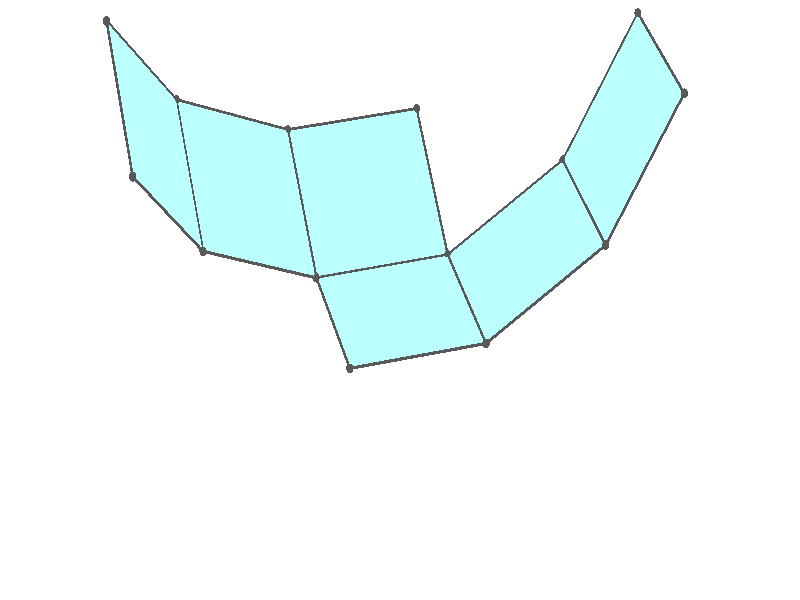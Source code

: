 #version 3.7;
global_settings{assumed_gamma 1.0}
camera{perspective location <18.750000000000000000000000, 10.825317547305481014063844, 12.499999999999996447286321> right <0.133333333333333331482962, -0.230940107675850353485814, -0.000000000000000000000000> up <-0.064951905283832905846353, -0.037499999999999998612221, 0.129903810567665811692706> direction <0.750000000000000111022302, 0.433012701892219298294151, 0.499999999999999944488849> sky <-0.433012701892219298294151, -0.249999999999999944488849, 0.866025403784438707610605> look_at <18.000000000000000000000000, 10.392304845413262270881205, 11.999999999999996447286321>}
light_source{<18.750000000000000000000000, 10.825317547305481014063844, 12.499999999999996447286321> rgb<1.0,1.0,1.0>}
background{rgb<1,1,1>}
union{union{object{union{sphere{<0.000000000000000049995996, 0.816496580927725923437777, -0.074024586397222869038615>,0.029999999999999998889777}sphere{<-0.816496580927725923437777, 0.000000000000000099991992, -0.074024586397222869038615>,0.029999999999999998889777}sphere{<-0.000000000000000149987989, -0.816496580927725923437777, -0.074024586397222869038615>,0.029999999999999998889777}sphere{<0.816496580927725923437777, -0.000000000000000199983985, -0.074024586397222869038615>,0.029999999999999998889777}} pigment{rgb<0.1,0.1,0.1>}}object{union{cylinder{<0.000000000000000049995996, 0.816496580927725923437777, -0.074024586397222869038615>,<-0.816496580927725923437777, 0.000000000000000099991992, -0.074024586397222869038615>,0.010000000000000000208167}cylinder{<-0.816496580927725923437777, 0.000000000000000099991992, -0.074024586397222869038615>,<-0.000000000000000149987989, -0.816496580927725923437777, -0.074024586397222869038615>,0.010000000000000000208167}cylinder{<-0.000000000000000149987989, -0.816496580927725923437777, -0.074024586397222869038615>,<0.816496580927725923437777, -0.000000000000000199983985, -0.074024586397222869038615>,0.010000000000000000208167}cylinder{<0.816496580927725923437777, -0.000000000000000199983985, -0.074024586397222869038615>,<0.000000000000000049995996, 0.816496580927725923437777, -0.074024586397222869038615>,0.010000000000000000208167}} pigment{rgb<0.1,0.1,0.1>}}object{polygon{4.000000000000000000000000,<0.000000000000000049995996, 0.816496580927725923437777, -0.074024586397222869038615>,<-0.816496580927725923437777, 0.000000000000000099991992, -0.074024586397222869038615>,<-0.000000000000000149987989, -0.816496580927725923437777, -0.074024586397222869038615>,<0.816496580927725923437777, -0.000000000000000199983985, -0.074024586397222869038615>} pigment{rgbft<0.5,1.0,1.0,0.1,0.1>}}}union{object{union{sphere{<0.000000000000000000000000, 0.816496580927725812415474, -0.074024586397222702505161>,0.029999999999999998889777}sphere{<-0.816496580927725923437777, 0.000000000000000111022302, -0.074024586397222758016312>,0.029999999999999998889777}sphere{<-1.535278904213996042926738, 0.718782323286270341533566, 0.473731998954078026287107>,0.029999999999999998889777}sphere{<-0.718782323286270230511263, 1.535278904213996042926738, 0.473731998954078137309409>,0.029999999999999998889777}} pigment{rgb<0.1,0.1,0.1>}}object{union{cylinder{<0.000000000000000000000000, 0.816496580927725812415474, -0.074024586397222702505161>,<-0.816496580927725923437777, 0.000000000000000111022302, -0.074024586397222758016312>,0.010000000000000000208167}cylinder{<-0.816496580927725923437777, 0.000000000000000111022302, -0.074024586397222758016312>,<-1.535278904213996042926738, 0.718782323286270341533566, 0.473731998954078026287107>,0.010000000000000000208167}cylinder{<-1.535278904213996042926738, 0.718782323286270341533566, 0.473731998954078026287107>,<-0.718782323286270230511263, 1.535278904213996042926738, 0.473731998954078137309409>,0.010000000000000000208167}cylinder{<-0.718782323286270230511263, 1.535278904213996042926738, 0.473731998954078137309409>,<0.000000000000000000000000, 0.816496580927725812415474, -0.074024586397222702505161>,0.010000000000000000208167}} pigment{rgb<0.1,0.1,0.1>}}object{polygon{4.000000000000000000000000,<0.000000000000000000000000, 0.816496580927725812415474, -0.074024586397222702505161>,<-0.816496580927725923437777, 0.000000000000000111022302, -0.074024586397222758016312>,<-1.535278904213996042926738, 0.718782323286270341533566, 0.473731998954078026287107>,<-0.718782323286270230511263, 1.535278904213996042926738, 0.473731998954078137309409>} pigment{rgbft<0.5,1.0,1.0,0.1,0.1>}}}union{object{union{sphere{<-1.167809788232143430874999, 1.984306369159869021245868, 1.438139591614929990726068>,0.029999999999999998889777}sphere{<-1.984306369159869021245868, 1.167809788232142986785789, 1.438139591614929546636859>,0.029999999999999998889777}sphere{<-1.535278904213995820882133, 0.718782323286270119488961, 0.473731998954077804242502>,0.029999999999999998889777}sphere{<-0.718782323286270119488961, 1.535278904213996042926738, 0.473731998954078026287107>,0.029999999999999998889777}} pigment{rgb<0.1,0.1,0.1>}}object{union{cylinder{<-1.167809788232143430874999, 1.984306369159869021245868, 1.438139591614929990726068>,<-1.984306369159869021245868, 1.167809788232142986785789, 1.438139591614929546636859>,0.010000000000000000208167}cylinder{<-1.984306369159869021245868, 1.167809788232142986785789, 1.438139591614929546636859>,<-1.535278904213995820882133, 0.718782323286270119488961, 0.473731998954077804242502>,0.010000000000000000208167}cylinder{<-1.535278904213995820882133, 0.718782323286270119488961, 0.473731998954077804242502>,<-0.718782323286270119488961, 1.535278904213996042926738, 0.473731998954078026287107>,0.010000000000000000208167}cylinder{<-0.718782323286270119488961, 1.535278904213996042926738, 0.473731998954078026287107>,<-1.167809788232143430874999, 1.984306369159869021245868, 1.438139591614929990726068>,0.010000000000000000208167}} pigment{rgb<0.1,0.1,0.1>}}object{polygon{4.000000000000000000000000,<-1.167809788232143430874999, 1.984306369159869021245868, 1.438139591614929990726068>,<-1.984306369159869021245868, 1.167809788232142986785789, 1.438139591614929546636859>,<-1.535278904213995820882133, 0.718782323286270119488961, 0.473731998954077804242502>,<-0.718782323286270119488961, 1.535278904213996042926738, 0.473731998954078026287107>} pigment{rgbft<0.5,1.0,1.0,0.1,0.1>}}}union{object{union{sphere{<-1.535278904213996042926738, -0.718782323286270119488961, 0.473731998954078081798258>,0.029999999999999998889777}sphere{<-0.816496580927725923437777, 0.000000000000000000000000, -0.074024586397222646994010>,0.029999999999999998889777}sphere{<-0.000000000000000111022302, -0.816496580927725812415474, -0.074024586397222758016312>,0.029999999999999998889777}sphere{<-0.718782323286270230511263, -1.535278904213996042926738, 0.473731998954078026287107>,0.029999999999999998889777}} pigment{rgb<0.1,0.1,0.1>}}object{union{cylinder{<-1.535278904213996042926738, -0.718782323286270119488961, 0.473731998954078081798258>,<-0.816496580927725923437777, 0.000000000000000000000000, -0.074024586397222646994010>,0.010000000000000000208167}cylinder{<-0.816496580927725923437777, 0.000000000000000000000000, -0.074024586397222646994010>,<-0.000000000000000111022302, -0.816496580927725812415474, -0.074024586397222758016312>,0.010000000000000000208167}cylinder{<-0.000000000000000111022302, -0.816496580927725812415474, -0.074024586397222758016312>,<-0.718782323286270230511263, -1.535278904213996042926738, 0.473731998954078026287107>,0.010000000000000000208167}cylinder{<-0.718782323286270230511263, -1.535278904213996042926738, 0.473731998954078026287107>,<-1.535278904213996042926738, -0.718782323286270119488961, 0.473731998954078081798258>,0.010000000000000000208167}} pigment{rgb<0.1,0.1,0.1>}}object{polygon{4.000000000000000000000000,<-1.535278904213996042926738, -0.718782323286270119488961, 0.473731998954078081798258>,<-0.816496580927725923437777, 0.000000000000000000000000, -0.074024586397222646994010>,<-0.000000000000000111022302, -0.816496580927725812415474, -0.074024586397222758016312>,<-0.718782323286270230511263, -1.535278904213996042926738, 0.473731998954078026287107>} pigment{rgbft<0.5,1.0,1.0,0.1,0.1>}}}union{object{union{sphere{<0.183734557990926306025870, -2.070326669509339190256014, 0.955935795284503453395075>,0.029999999999999998889777}sphere{<0.902516881277196203470226, -1.351544346223069403833961, 0.408179209933202669091656>,0.029999999999999998889777}sphere{<-0.000000000000000111022302, -0.816496580927725812415474, -0.074024586397222813527463>,0.029999999999999998889777}sphere{<-0.718782323286270119488961, -1.535278904213996042926738, 0.473731998954077970775955>,0.029999999999999998889777}} pigment{rgb<0.1,0.1,0.1>}}object{union{cylinder{<0.183734557990926306025870, -2.070326669509339190256014, 0.955935795284503453395075>,<0.902516881277196203470226, -1.351544346223069403833961, 0.408179209933202669091656>,0.010000000000000000208167}cylinder{<0.902516881277196203470226, -1.351544346223069403833961, 0.408179209933202669091656>,<-0.000000000000000111022302, -0.816496580927725812415474, -0.074024586397222813527463>,0.010000000000000000208167}cylinder{<-0.000000000000000111022302, -0.816496580927725812415474, -0.074024586397222813527463>,<-0.718782323286270119488961, -1.535278904213996042926738, 0.473731998954077970775955>,0.010000000000000000208167}cylinder{<-0.718782323286270119488961, -1.535278904213996042926738, 0.473731998954077970775955>,<0.183734557990926306025870, -2.070326669509339190256014, 0.955935795284503453395075>,0.010000000000000000208167}} pigment{rgb<0.1,0.1,0.1>}}object{polygon{4.000000000000000000000000,<0.183734557990926306025870, -2.070326669509339190256014, 0.955935795284503453395075>,<0.902516881277196203470226, -1.351544346223069403833961, 0.408179209933202669091656>,<-0.000000000000000111022302, -0.816496580927725812415474, -0.074024586397222813527463>,<-0.718782323286270119488961, -1.535278904213996042926738, 0.473731998954077970775955>} pigment{rgbft<0.5,1.0,1.0,0.1,0.1>}}}union{object{union{sphere{<0.183734557990926195003567, -2.070326669509339190256014, 0.955935795284503564417378>,0.029999999999999998889777}sphere{<0.902516881277195981425621, -1.351544346223069403833961, 0.408179209933203335225471>,0.029999999999999998889777}sphere{<1.675036582554635389286091, -1.477079574837376174656356, 1.257171289312216888589546>,0.029999999999999998889777}sphere{<0.956254259268365380819432, -2.195861898123645961078410, 1.804927874663517117781453>,0.029999999999999998889777}} pigment{rgb<0.1,0.1,0.1>}}object{union{cylinder{<0.183734557990926195003567, -2.070326669509339190256014, 0.955935795284503564417378>,<0.902516881277195981425621, -1.351544346223069403833961, 0.408179209933203335225471>,0.010000000000000000208167}cylinder{<0.902516881277195981425621, -1.351544346223069403833961, 0.408179209933203335225471>,<1.675036582554635389286091, -1.477079574837376174656356, 1.257171289312216888589546>,0.010000000000000000208167}cylinder{<1.675036582554635389286091, -1.477079574837376174656356, 1.257171289312216888589546>,<0.956254259268365380819432, -2.195861898123645961078410, 1.804927874663517117781453>,0.010000000000000000208167}cylinder{<0.956254259268365380819432, -2.195861898123645961078410, 1.804927874663517117781453>,<0.183734557990926195003567, -2.070326669509339190256014, 0.955935795284503564417378>,0.010000000000000000208167}} pigment{rgb<0.1,0.1,0.1>}}object{polygon{4.000000000000000000000000,<0.183734557990926195003567, -2.070326669509339190256014, 0.955935795284503564417378>,<0.902516881277195981425621, -1.351544346223069403833961, 0.408179209933203335225471>,<1.675036582554635389286091, -1.477079574837376174656356, 1.257171289312216888589546>,<0.956254259268365380819432, -2.195861898123645961078410, 1.804927874663517117781453>} pigment{rgbft<0.5,1.0,1.0,0.1,0.1>}}}}
